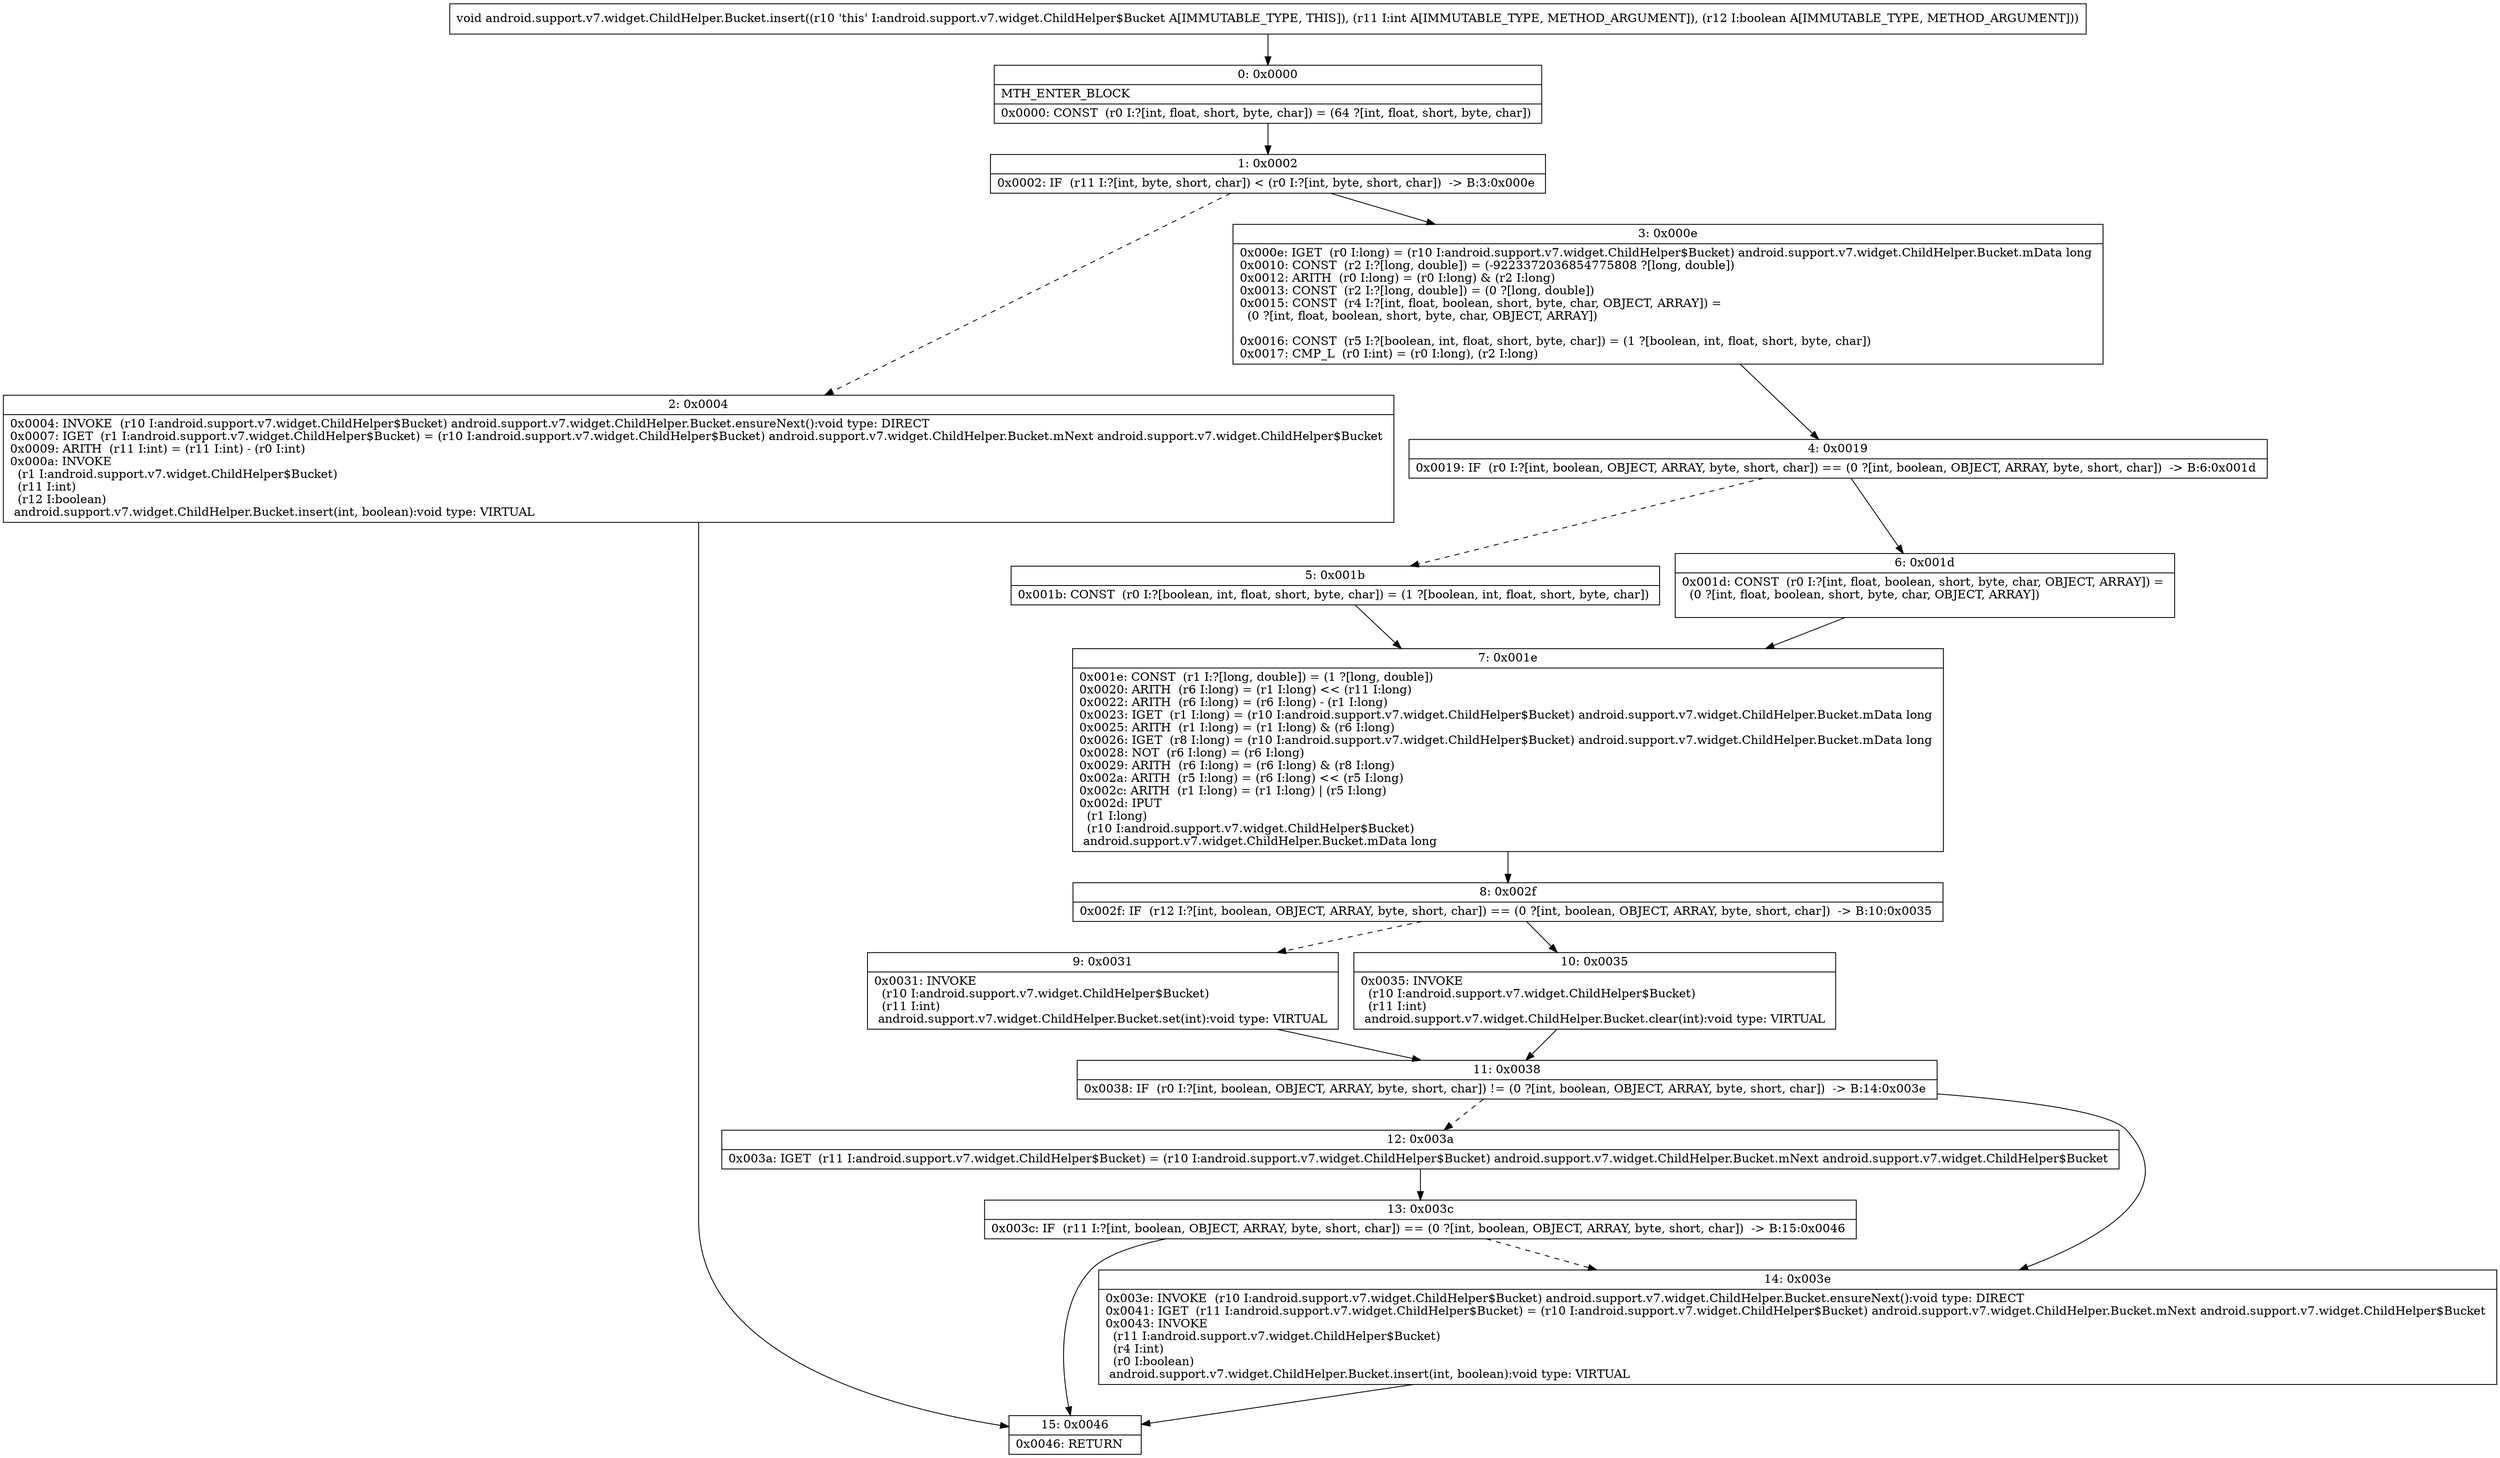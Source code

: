 digraph "CFG forandroid.support.v7.widget.ChildHelper.Bucket.insert(IZ)V" {
Node_0 [shape=record,label="{0\:\ 0x0000|MTH_ENTER_BLOCK\l|0x0000: CONST  (r0 I:?[int, float, short, byte, char]) = (64 ?[int, float, short, byte, char]) \l}"];
Node_1 [shape=record,label="{1\:\ 0x0002|0x0002: IF  (r11 I:?[int, byte, short, char]) \< (r0 I:?[int, byte, short, char])  \-\> B:3:0x000e \l}"];
Node_2 [shape=record,label="{2\:\ 0x0004|0x0004: INVOKE  (r10 I:android.support.v7.widget.ChildHelper$Bucket) android.support.v7.widget.ChildHelper.Bucket.ensureNext():void type: DIRECT \l0x0007: IGET  (r1 I:android.support.v7.widget.ChildHelper$Bucket) = (r10 I:android.support.v7.widget.ChildHelper$Bucket) android.support.v7.widget.ChildHelper.Bucket.mNext android.support.v7.widget.ChildHelper$Bucket \l0x0009: ARITH  (r11 I:int) = (r11 I:int) \- (r0 I:int) \l0x000a: INVOKE  \l  (r1 I:android.support.v7.widget.ChildHelper$Bucket)\l  (r11 I:int)\l  (r12 I:boolean)\l android.support.v7.widget.ChildHelper.Bucket.insert(int, boolean):void type: VIRTUAL \l}"];
Node_3 [shape=record,label="{3\:\ 0x000e|0x000e: IGET  (r0 I:long) = (r10 I:android.support.v7.widget.ChildHelper$Bucket) android.support.v7.widget.ChildHelper.Bucket.mData long \l0x0010: CONST  (r2 I:?[long, double]) = (\-9223372036854775808 ?[long, double]) \l0x0012: ARITH  (r0 I:long) = (r0 I:long) & (r2 I:long) \l0x0013: CONST  (r2 I:?[long, double]) = (0 ?[long, double]) \l0x0015: CONST  (r4 I:?[int, float, boolean, short, byte, char, OBJECT, ARRAY]) = \l  (0 ?[int, float, boolean, short, byte, char, OBJECT, ARRAY])\l \l0x0016: CONST  (r5 I:?[boolean, int, float, short, byte, char]) = (1 ?[boolean, int, float, short, byte, char]) \l0x0017: CMP_L  (r0 I:int) = (r0 I:long), (r2 I:long) \l}"];
Node_4 [shape=record,label="{4\:\ 0x0019|0x0019: IF  (r0 I:?[int, boolean, OBJECT, ARRAY, byte, short, char]) == (0 ?[int, boolean, OBJECT, ARRAY, byte, short, char])  \-\> B:6:0x001d \l}"];
Node_5 [shape=record,label="{5\:\ 0x001b|0x001b: CONST  (r0 I:?[boolean, int, float, short, byte, char]) = (1 ?[boolean, int, float, short, byte, char]) \l}"];
Node_6 [shape=record,label="{6\:\ 0x001d|0x001d: CONST  (r0 I:?[int, float, boolean, short, byte, char, OBJECT, ARRAY]) = \l  (0 ?[int, float, boolean, short, byte, char, OBJECT, ARRAY])\l \l}"];
Node_7 [shape=record,label="{7\:\ 0x001e|0x001e: CONST  (r1 I:?[long, double]) = (1 ?[long, double]) \l0x0020: ARITH  (r6 I:long) = (r1 I:long) \<\< (r11 I:long) \l0x0022: ARITH  (r6 I:long) = (r6 I:long) \- (r1 I:long) \l0x0023: IGET  (r1 I:long) = (r10 I:android.support.v7.widget.ChildHelper$Bucket) android.support.v7.widget.ChildHelper.Bucket.mData long \l0x0025: ARITH  (r1 I:long) = (r1 I:long) & (r6 I:long) \l0x0026: IGET  (r8 I:long) = (r10 I:android.support.v7.widget.ChildHelper$Bucket) android.support.v7.widget.ChildHelper.Bucket.mData long \l0x0028: NOT  (r6 I:long) = (r6 I:long) \l0x0029: ARITH  (r6 I:long) = (r6 I:long) & (r8 I:long) \l0x002a: ARITH  (r5 I:long) = (r6 I:long) \<\< (r5 I:long) \l0x002c: ARITH  (r1 I:long) = (r1 I:long) \| (r5 I:long) \l0x002d: IPUT  \l  (r1 I:long)\l  (r10 I:android.support.v7.widget.ChildHelper$Bucket)\l android.support.v7.widget.ChildHelper.Bucket.mData long \l}"];
Node_8 [shape=record,label="{8\:\ 0x002f|0x002f: IF  (r12 I:?[int, boolean, OBJECT, ARRAY, byte, short, char]) == (0 ?[int, boolean, OBJECT, ARRAY, byte, short, char])  \-\> B:10:0x0035 \l}"];
Node_9 [shape=record,label="{9\:\ 0x0031|0x0031: INVOKE  \l  (r10 I:android.support.v7.widget.ChildHelper$Bucket)\l  (r11 I:int)\l android.support.v7.widget.ChildHelper.Bucket.set(int):void type: VIRTUAL \l}"];
Node_10 [shape=record,label="{10\:\ 0x0035|0x0035: INVOKE  \l  (r10 I:android.support.v7.widget.ChildHelper$Bucket)\l  (r11 I:int)\l android.support.v7.widget.ChildHelper.Bucket.clear(int):void type: VIRTUAL \l}"];
Node_11 [shape=record,label="{11\:\ 0x0038|0x0038: IF  (r0 I:?[int, boolean, OBJECT, ARRAY, byte, short, char]) != (0 ?[int, boolean, OBJECT, ARRAY, byte, short, char])  \-\> B:14:0x003e \l}"];
Node_12 [shape=record,label="{12\:\ 0x003a|0x003a: IGET  (r11 I:android.support.v7.widget.ChildHelper$Bucket) = (r10 I:android.support.v7.widget.ChildHelper$Bucket) android.support.v7.widget.ChildHelper.Bucket.mNext android.support.v7.widget.ChildHelper$Bucket \l}"];
Node_13 [shape=record,label="{13\:\ 0x003c|0x003c: IF  (r11 I:?[int, boolean, OBJECT, ARRAY, byte, short, char]) == (0 ?[int, boolean, OBJECT, ARRAY, byte, short, char])  \-\> B:15:0x0046 \l}"];
Node_14 [shape=record,label="{14\:\ 0x003e|0x003e: INVOKE  (r10 I:android.support.v7.widget.ChildHelper$Bucket) android.support.v7.widget.ChildHelper.Bucket.ensureNext():void type: DIRECT \l0x0041: IGET  (r11 I:android.support.v7.widget.ChildHelper$Bucket) = (r10 I:android.support.v7.widget.ChildHelper$Bucket) android.support.v7.widget.ChildHelper.Bucket.mNext android.support.v7.widget.ChildHelper$Bucket \l0x0043: INVOKE  \l  (r11 I:android.support.v7.widget.ChildHelper$Bucket)\l  (r4 I:int)\l  (r0 I:boolean)\l android.support.v7.widget.ChildHelper.Bucket.insert(int, boolean):void type: VIRTUAL \l}"];
Node_15 [shape=record,label="{15\:\ 0x0046|0x0046: RETURN   \l}"];
MethodNode[shape=record,label="{void android.support.v7.widget.ChildHelper.Bucket.insert((r10 'this' I:android.support.v7.widget.ChildHelper$Bucket A[IMMUTABLE_TYPE, THIS]), (r11 I:int A[IMMUTABLE_TYPE, METHOD_ARGUMENT]), (r12 I:boolean A[IMMUTABLE_TYPE, METHOD_ARGUMENT])) }"];
MethodNode -> Node_0;
Node_0 -> Node_1;
Node_1 -> Node_2[style=dashed];
Node_1 -> Node_3;
Node_2 -> Node_15;
Node_3 -> Node_4;
Node_4 -> Node_5[style=dashed];
Node_4 -> Node_6;
Node_5 -> Node_7;
Node_6 -> Node_7;
Node_7 -> Node_8;
Node_8 -> Node_9[style=dashed];
Node_8 -> Node_10;
Node_9 -> Node_11;
Node_10 -> Node_11;
Node_11 -> Node_12[style=dashed];
Node_11 -> Node_14;
Node_12 -> Node_13;
Node_13 -> Node_14[style=dashed];
Node_13 -> Node_15;
Node_14 -> Node_15;
}


